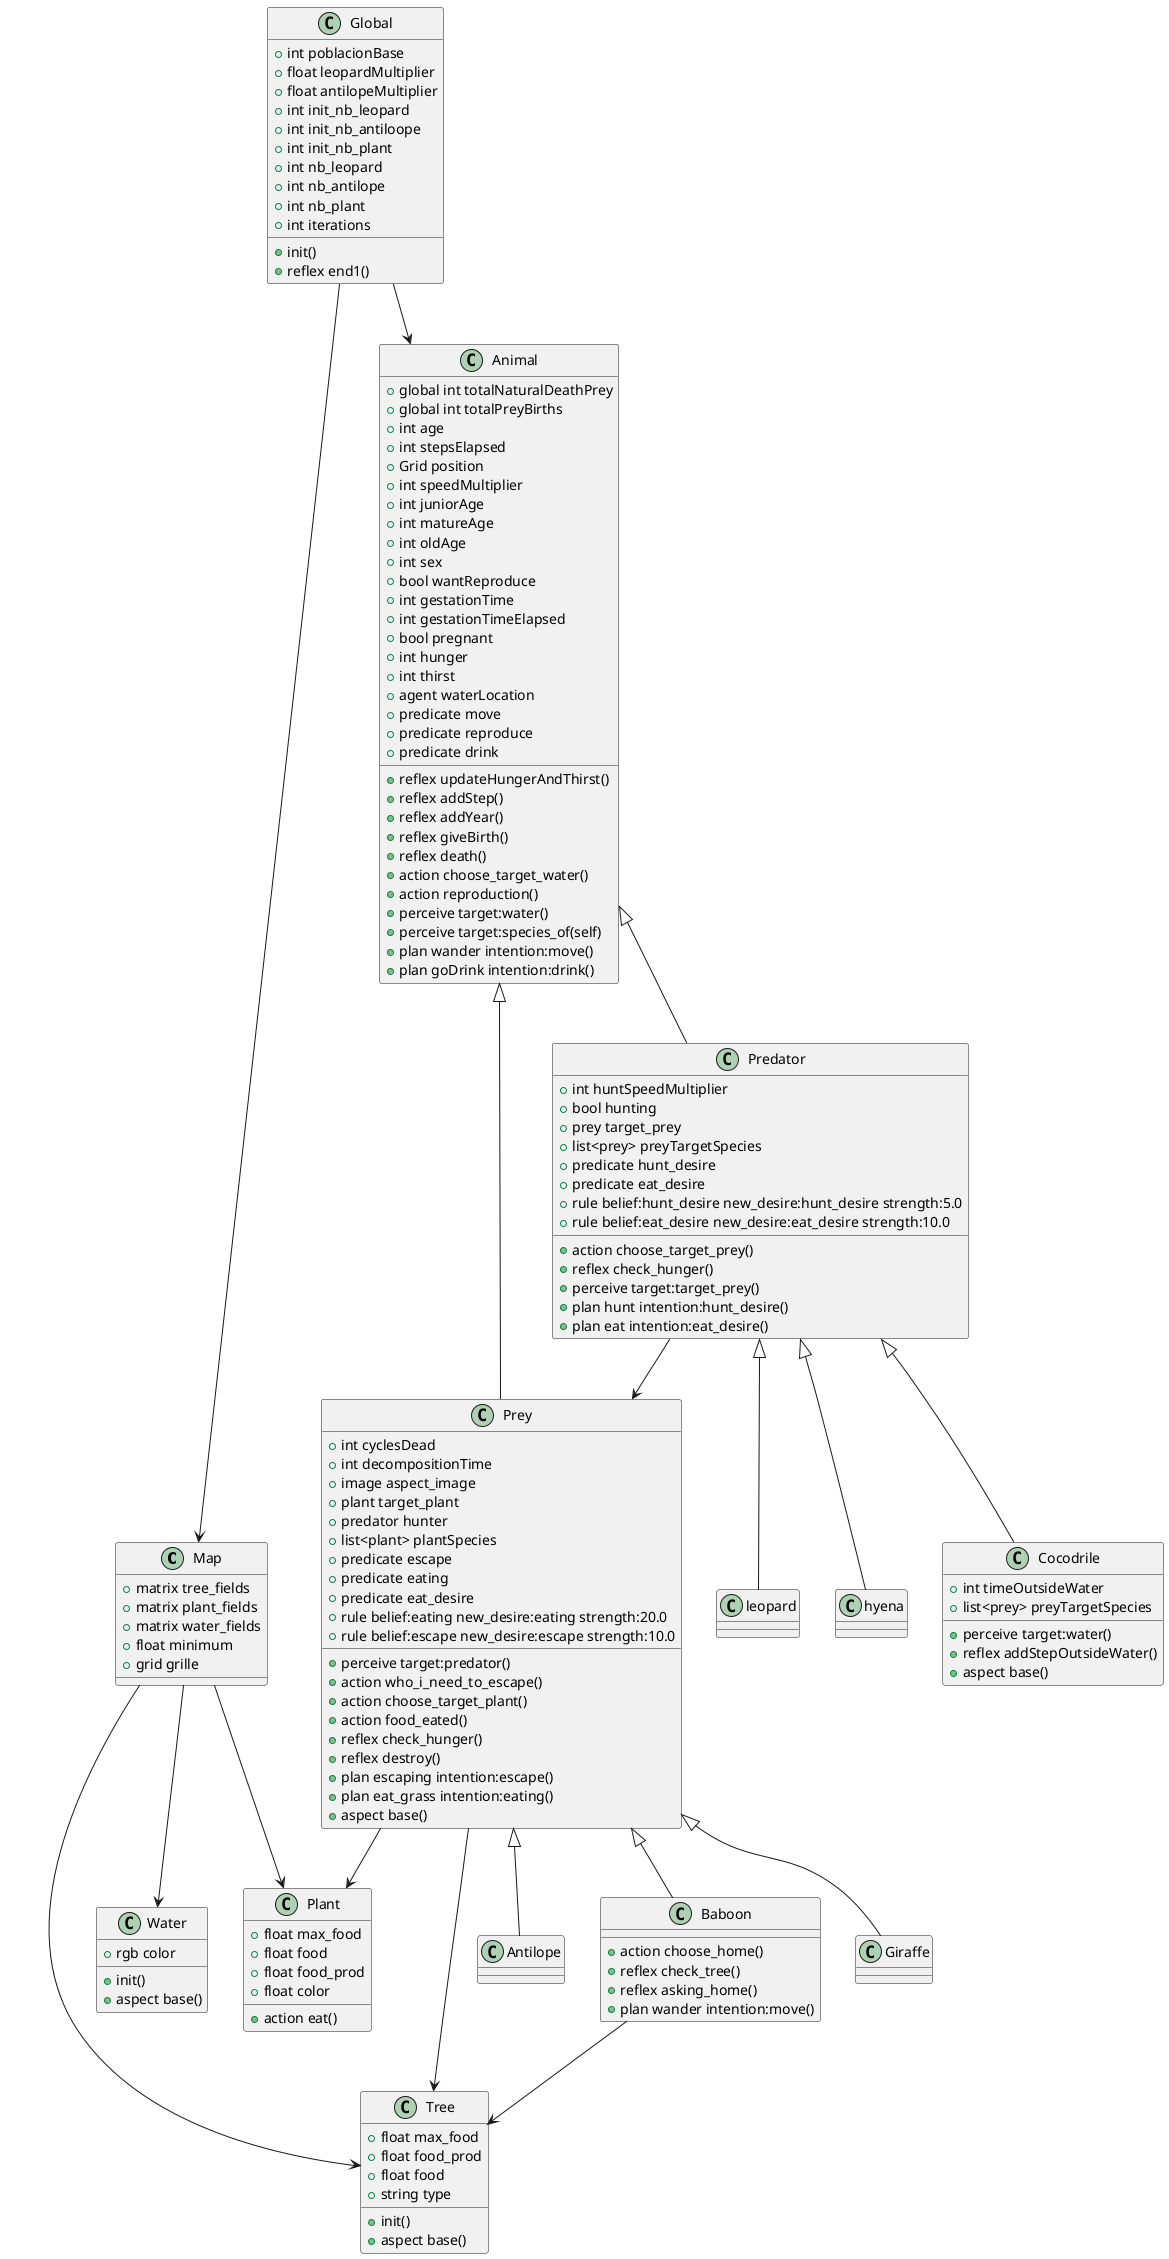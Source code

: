 @startuml diagrama


class Map {
    +matrix tree_fields
    +matrix plant_fields
    +matrix water_fields
    +float minimum
    +grid grille
}



Map --> Tree
Map --> Plant
Map --> Water


class Water {
    +rgb color
    +init()
    +aspect base()
}


class Global {
    +int poblacionBase
    +float leopardMultiplier
    +float antilopeMultiplier
    +int init_nb_leopard
    +int init_nb_antiloope
    +int init_nb_plant
    +int nb_leopard
    +int nb_antilope
    +int nb_plant
    +int iterations
    +init()
    +reflex end1()
}


Global --> Animal
Global --> Map
Prey --> Plant
Prey --> Tree

class Animal {
    +global int totalNaturalDeathPrey
    +global int totalPreyBirths
    +int age
    +int stepsElapsed
    +Grid position
    +int speedMultiplier
    +int juniorAge
    +int matureAge
    +int oldAge
    +int sex
    +bool wantReproduce
    +int gestationTime
    +int gestationTimeElapsed
    +bool pregnant
    +int hunger
    +int thirst
    +agent waterLocation
    +predicate move
    +predicate reproduce
    +predicate drink
    +reflex updateHungerAndThirst()
    +reflex addStep()
    +reflex addYear()
    +reflex giveBirth()
    +reflex death()
    +action choose_target_water()
    +action reproduction()
    +perceive target:water()
    +perceive target:species_of(self)
    +plan wander intention:move()
    +plan goDrink intention:drink()
}


class leopard extends Predator {

}


class Antilope extends Prey {
}


class Predator extends Animal {
    +int huntSpeedMultiplier
    +bool hunting
    +prey target_prey
    +list<prey> preyTargetSpecies
    +predicate hunt_desire
    +predicate eat_desire
    +action choose_target_prey()
    +reflex check_hunger()
    +perceive target:target_prey()
    +rule belief:hunt_desire new_desire:hunt_desire strength:5.0
    +rule belief:eat_desire new_desire:eat_desire strength:10.0
    +plan hunt intention:hunt_desire()
    +plan eat intention:eat_desire()
}
class Prey extends Animal {

    +int cyclesDead
    +int decompositionTime
    +image aspect_image
    +plant target_plant
    +predator hunter
    +list<plant> plantSpecies
    +predicate escape
    +predicate eating
    +predicate eat_desire
    +perceive target:predator()
    +action who_i_need_to_escape()
    +action choose_target_plant()
    +action food_eated()
    +reflex check_hunger()
    +reflex destroy()
    +rule belief:eating new_desire:eating strength:20.0
    +rule belief:escape new_desire:escape strength:10.0
    +plan escaping intention:escape()
    +plan eat_grass intention:eating()
    +aspect base()
}

Predator --> Prey


class Plant{
    +float max_food
    +float food
    +float food_prod
    +float color
    +action eat()
}

class Tree {
    +float max_food
    +float food_prod
    +float food
    +string type
    +init()
    +aspect base()
}


class hyena extends Predator {

}

class Baboon extends Prey {
    +action choose_home()
    +reflex check_tree()
    +reflex asking_home()
    +plan wander intention:move()
}

Baboon --> Tree

class Cocodrile extends Predator {
    +int timeOutsideWater
    +list<prey> preyTargetSpecies
    +perceive target:water()
    +reflex addStepOutsideWater()
    +aspect base()
}


class Giraffe extends Prey {

}



@enduml